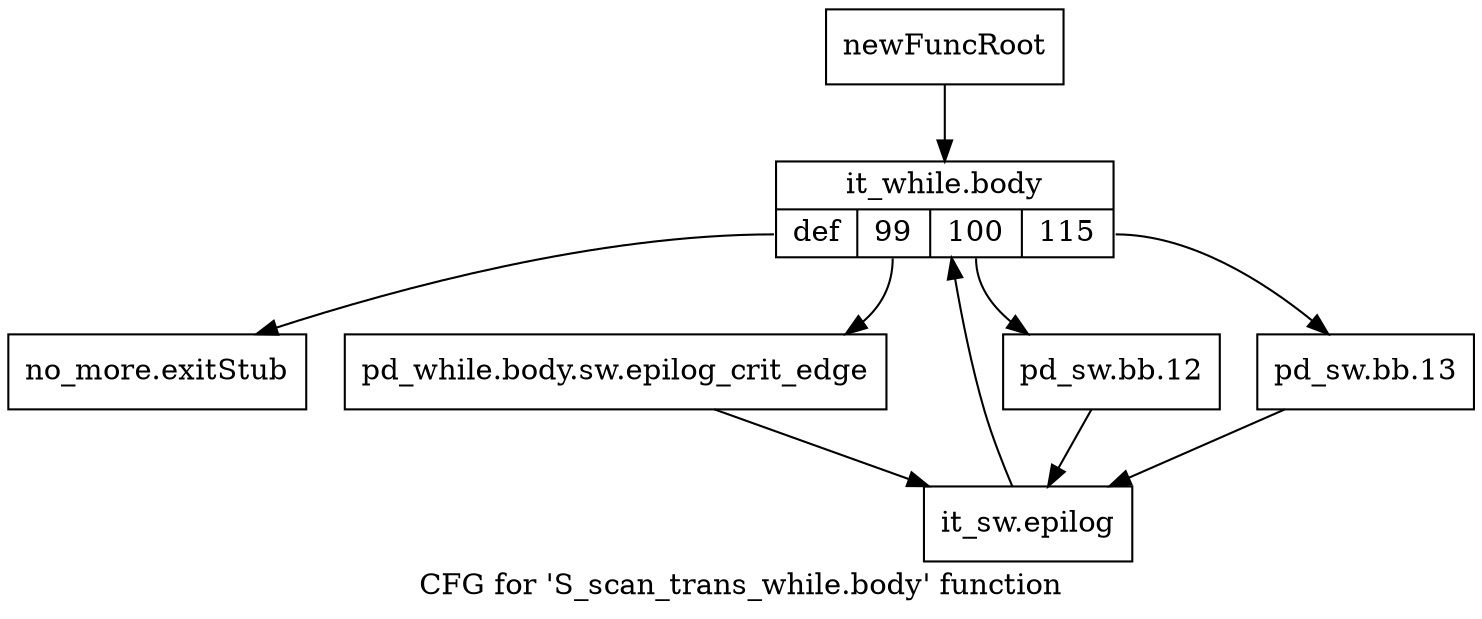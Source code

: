 digraph "CFG for 'S_scan_trans_while.body' function" {
	label="CFG for 'S_scan_trans_while.body' function";

	Node0x4e749a0 [shape=record,label="{newFuncRoot}"];
	Node0x4e749a0 -> Node0x57b0e80;
	Node0x57b0a10 [shape=record,label="{no_more.exitStub}"];
	Node0x57b0e80 [shape=record,label="{it_while.body|{<s0>def|<s1>99|<s2>100|<s3>115}}"];
	Node0x57b0e80:s0 -> Node0x57b0a10;
	Node0x57b0e80:s1 -> Node0x57b0f70;
	Node0x57b0e80:s2 -> Node0x57b0f20;
	Node0x57b0e80:s3 -> Node0x57b0ed0;
	Node0x57b0ed0 [shape=record,label="{pd_sw.bb.13}"];
	Node0x57b0ed0 -> Node0x57b0fc0;
	Node0x57b0f20 [shape=record,label="{pd_sw.bb.12}"];
	Node0x57b0f20 -> Node0x57b0fc0;
	Node0x57b0f70 [shape=record,label="{pd_while.body.sw.epilog_crit_edge}"];
	Node0x57b0f70 -> Node0x57b0fc0;
	Node0x57b0fc0 [shape=record,label="{it_sw.epilog}"];
	Node0x57b0fc0 -> Node0x57b0e80;
}
